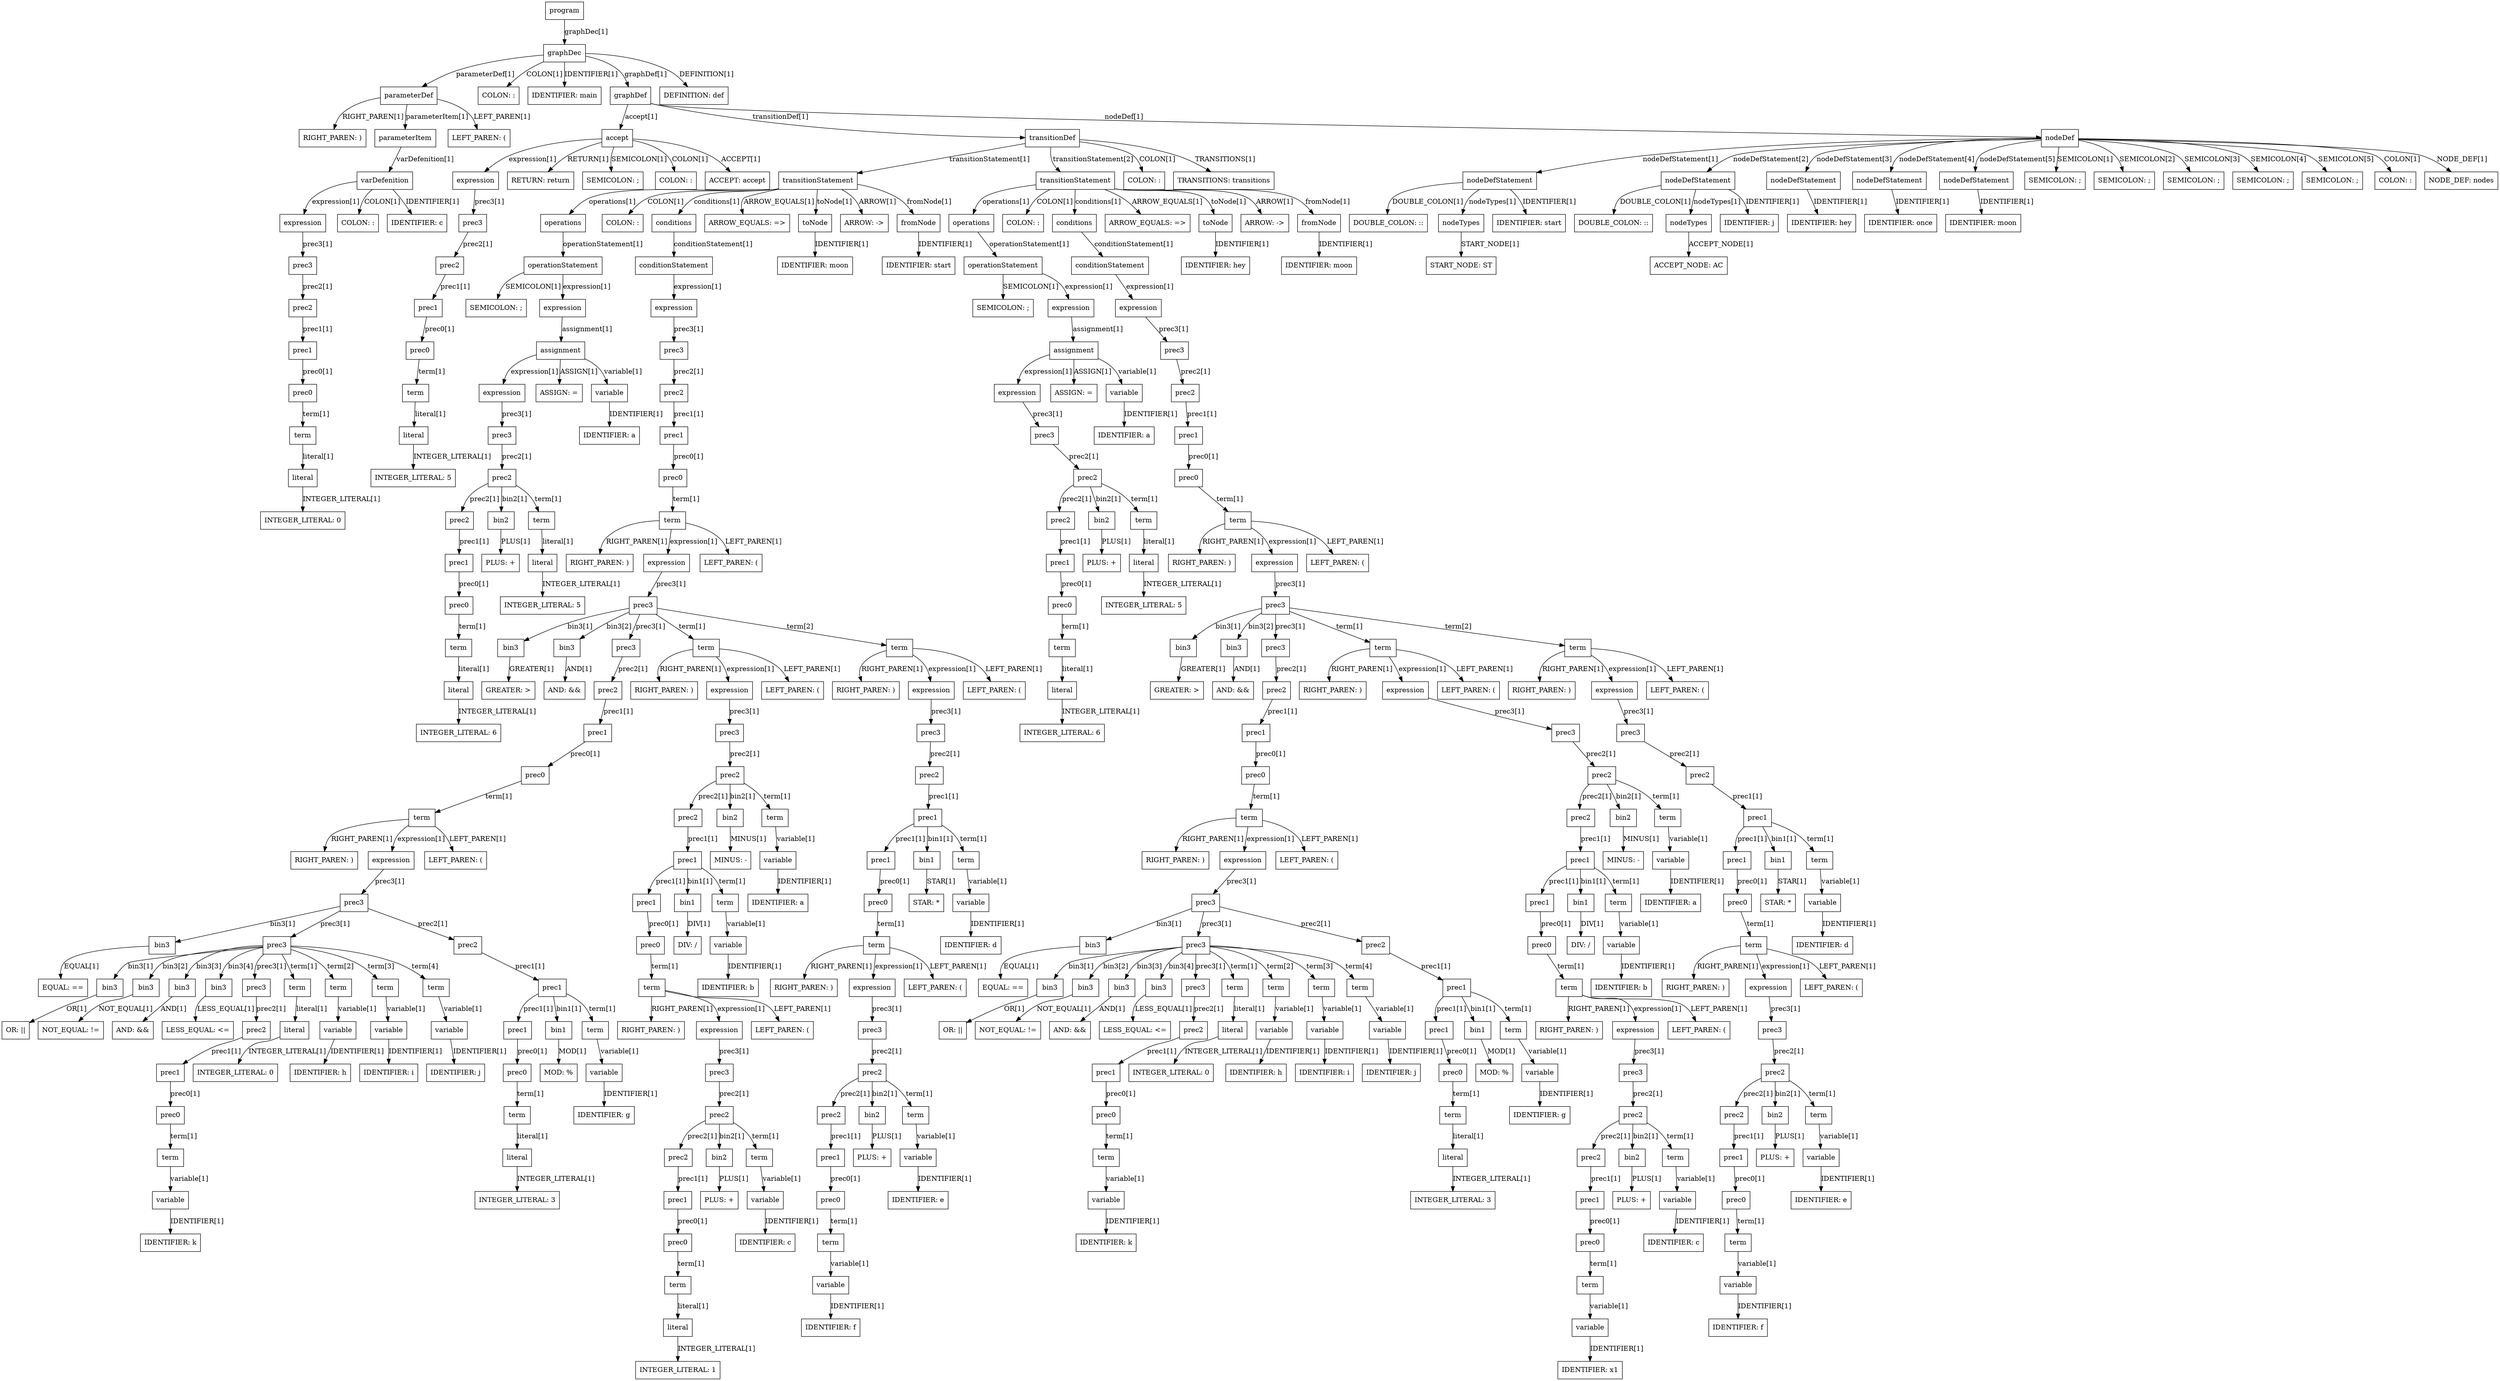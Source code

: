 digraph ParseTree {
    node [shape=box];
    node0 [label="program"];
    node1 [label="graphDec"];
    node0 -> node1 [label="graphDec[1]"];
    node2 [label="parameterDef"];
    node1 -> node2 [label="parameterDef[1]"];
    node3 [label="RIGHT_PAREN: )"];
    node2 -> node3 [label="RIGHT_PAREN[1]"];
    node4 [label="parameterItem"];
    node2 -> node4 [label="parameterItem[1]"];
    node5 [label="varDefenition"];
    node4 -> node5 [label="varDefenition[1]"];
    node6 [label="expression"];
    node5 -> node6 [label="expression[1]"];
    node7 [label="prec3"];
    node6 -> node7 [label="prec3[1]"];
    node8 [label="prec2"];
    node7 -> node8 [label="prec2[1]"];
    node9 [label="prec1"];
    node8 -> node9 [label="prec1[1]"];
    node10 [label="prec0"];
    node9 -> node10 [label="prec0[1]"];
    node11 [label="term"];
    node10 -> node11 [label="term[1]"];
    node12 [label="literal"];
    node11 -> node12 [label="literal[1]"];
    node13 [label="INTEGER_LITERAL: 0"];
    node12 -> node13 [label="INTEGER_LITERAL[1]"];
    node14 [label="COLON: :"];
    node5 -> node14 [label="COLON[1]"];
    node15 [label="IDENTIFIER: c"];
    node5 -> node15 [label="IDENTIFIER[1]"];
    node16 [label="LEFT_PAREN: ("];
    node2 -> node16 [label="LEFT_PAREN[1]"];
    node17 [label="COLON: :"];
    node1 -> node17 [label="COLON[1]"];
    node18 [label="IDENTIFIER: main"];
    node1 -> node18 [label="IDENTIFIER[1]"];
    node19 [label="graphDef"];
    node1 -> node19 [label="graphDef[1]"];
    node20 [label="accept"];
    node19 -> node20 [label="accept[1]"];
    node21 [label="expression"];
    node20 -> node21 [label="expression[1]"];
    node22 [label="prec3"];
    node21 -> node22 [label="prec3[1]"];
    node23 [label="prec2"];
    node22 -> node23 [label="prec2[1]"];
    node24 [label="prec1"];
    node23 -> node24 [label="prec1[1]"];
    node25 [label="prec0"];
    node24 -> node25 [label="prec0[1]"];
    node26 [label="term"];
    node25 -> node26 [label="term[1]"];
    node27 [label="literal"];
    node26 -> node27 [label="literal[1]"];
    node28 [label="INTEGER_LITERAL: 5"];
    node27 -> node28 [label="INTEGER_LITERAL[1]"];
    node29 [label="RETURN: return"];
    node20 -> node29 [label="RETURN[1]"];
    node30 [label="SEMICOLON: ;"];
    node20 -> node30 [label="SEMICOLON[1]"];
    node31 [label="COLON: :"];
    node20 -> node31 [label="COLON[1]"];
    node32 [label="ACCEPT: accept"];
    node20 -> node32 [label="ACCEPT[1]"];
    node33 [label="transitionDef"];
    node19 -> node33 [label="transitionDef[1]"];
    node34 [label="transitionStatement"];
    node33 -> node34 [label="transitionStatement[1]"];
    node35 [label="operations"];
    node34 -> node35 [label="operations[1]"];
    node36 [label="operationStatement"];
    node35 -> node36 [label="operationStatement[1]"];
    node37 [label="SEMICOLON: ;"];
    node36 -> node37 [label="SEMICOLON[1]"];
    node38 [label="expression"];
    node36 -> node38 [label="expression[1]"];
    node39 [label="assignment"];
    node38 -> node39 [label="assignment[1]"];
    node40 [label="expression"];
    node39 -> node40 [label="expression[1]"];
    node41 [label="prec3"];
    node40 -> node41 [label="prec3[1]"];
    node42 [label="prec2"];
    node41 -> node42 [label="prec2[1]"];
    node43 [label="prec2"];
    node42 -> node43 [label="prec2[1]"];
    node44 [label="prec1"];
    node43 -> node44 [label="prec1[1]"];
    node45 [label="prec0"];
    node44 -> node45 [label="prec0[1]"];
    node46 [label="term"];
    node45 -> node46 [label="term[1]"];
    node47 [label="literal"];
    node46 -> node47 [label="literal[1]"];
    node48 [label="INTEGER_LITERAL: 6"];
    node47 -> node48 [label="INTEGER_LITERAL[1]"];
    node49 [label="bin2"];
    node42 -> node49 [label="bin2[1]"];
    node50 [label="PLUS: +"];
    node49 -> node50 [label="PLUS[1]"];
    node51 [label="term"];
    node42 -> node51 [label="term[1]"];
    node52 [label="literal"];
    node51 -> node52 [label="literal[1]"];
    node53 [label="INTEGER_LITERAL: 5"];
    node52 -> node53 [label="INTEGER_LITERAL[1]"];
    node54 [label="ASSIGN: ="];
    node39 -> node54 [label="ASSIGN[1]"];
    node55 [label="variable"];
    node39 -> node55 [label="variable[1]"];
    node56 [label="IDENTIFIER: a"];
    node55 -> node56 [label="IDENTIFIER[1]"];
    node57 [label="COLON: :"];
    node34 -> node57 [label="COLON[1]"];
    node58 [label="conditions"];
    node34 -> node58 [label="conditions[1]"];
    node59 [label="conditionStatement"];
    node58 -> node59 [label="conditionStatement[1]"];
    node60 [label="expression"];
    node59 -> node60 [label="expression[1]"];
    node61 [label="prec3"];
    node60 -> node61 [label="prec3[1]"];
    node62 [label="prec2"];
    node61 -> node62 [label="prec2[1]"];
    node63 [label="prec1"];
    node62 -> node63 [label="prec1[1]"];
    node64 [label="prec0"];
    node63 -> node64 [label="prec0[1]"];
    node65 [label="term"];
    node64 -> node65 [label="term[1]"];
    node66 [label="RIGHT_PAREN: )"];
    node65 -> node66 [label="RIGHT_PAREN[1]"];
    node67 [label="expression"];
    node65 -> node67 [label="expression[1]"];
    node68 [label="prec3"];
    node67 -> node68 [label="prec3[1]"];
    node69 [label="bin3"];
    node68 -> node69 [label="bin3[1]"];
    node70 [label="GREATER: >"];
    node69 -> node70 [label="GREATER[1]"];
    node71 [label="bin3"];
    node68 -> node71 [label="bin3[2]"];
    node72 [label="AND: &&"];
    node71 -> node72 [label="AND[1]"];
    node73 [label="prec3"];
    node68 -> node73 [label="prec3[1]"];
    node74 [label="prec2"];
    node73 -> node74 [label="prec2[1]"];
    node75 [label="prec1"];
    node74 -> node75 [label="prec1[1]"];
    node76 [label="prec0"];
    node75 -> node76 [label="prec0[1]"];
    node77 [label="term"];
    node76 -> node77 [label="term[1]"];
    node78 [label="RIGHT_PAREN: )"];
    node77 -> node78 [label="RIGHT_PAREN[1]"];
    node79 [label="expression"];
    node77 -> node79 [label="expression[1]"];
    node80 [label="prec3"];
    node79 -> node80 [label="prec3[1]"];
    node81 [label="bin3"];
    node80 -> node81 [label="bin3[1]"];
    node82 [label="EQUAL: =="];
    node81 -> node82 [label="EQUAL[1]"];
    node83 [label="prec3"];
    node80 -> node83 [label="prec3[1]"];
    node84 [label="bin3"];
    node83 -> node84 [label="bin3[1]"];
    node85 [label="OR: ||"];
    node84 -> node85 [label="OR[1]"];
    node86 [label="bin3"];
    node83 -> node86 [label="bin3[2]"];
    node87 [label="NOT_EQUAL: !="];
    node86 -> node87 [label="NOT_EQUAL[1]"];
    node88 [label="bin3"];
    node83 -> node88 [label="bin3[3]"];
    node89 [label="AND: &&"];
    node88 -> node89 [label="AND[1]"];
    node90 [label="bin3"];
    node83 -> node90 [label="bin3[4]"];
    node91 [label="LESS_EQUAL: <="];
    node90 -> node91 [label="LESS_EQUAL[1]"];
    node92 [label="prec3"];
    node83 -> node92 [label="prec3[1]"];
    node93 [label="prec2"];
    node92 -> node93 [label="prec2[1]"];
    node94 [label="prec1"];
    node93 -> node94 [label="prec1[1]"];
    node95 [label="prec0"];
    node94 -> node95 [label="prec0[1]"];
    node96 [label="term"];
    node95 -> node96 [label="term[1]"];
    node97 [label="variable"];
    node96 -> node97 [label="variable[1]"];
    node98 [label="IDENTIFIER: k"];
    node97 -> node98 [label="IDENTIFIER[1]"];
    node99 [label="term"];
    node83 -> node99 [label="term[1]"];
    node100 [label="literal"];
    node99 -> node100 [label="literal[1]"];
    node101 [label="INTEGER_LITERAL: 0"];
    node100 -> node101 [label="INTEGER_LITERAL[1]"];
    node102 [label="term"];
    node83 -> node102 [label="term[2]"];
    node103 [label="variable"];
    node102 -> node103 [label="variable[1]"];
    node104 [label="IDENTIFIER: h"];
    node103 -> node104 [label="IDENTIFIER[1]"];
    node105 [label="term"];
    node83 -> node105 [label="term[3]"];
    node106 [label="variable"];
    node105 -> node106 [label="variable[1]"];
    node107 [label="IDENTIFIER: i"];
    node106 -> node107 [label="IDENTIFIER[1]"];
    node108 [label="term"];
    node83 -> node108 [label="term[4]"];
    node109 [label="variable"];
    node108 -> node109 [label="variable[1]"];
    node110 [label="IDENTIFIER: j"];
    node109 -> node110 [label="IDENTIFIER[1]"];
    node111 [label="prec2"];
    node80 -> node111 [label="prec2[1]"];
    node112 [label="prec1"];
    node111 -> node112 [label="prec1[1]"];
    node113 [label="prec1"];
    node112 -> node113 [label="prec1[1]"];
    node114 [label="prec0"];
    node113 -> node114 [label="prec0[1]"];
    node115 [label="term"];
    node114 -> node115 [label="term[1]"];
    node116 [label="literal"];
    node115 -> node116 [label="literal[1]"];
    node117 [label="INTEGER_LITERAL: 3"];
    node116 -> node117 [label="INTEGER_LITERAL[1]"];
    node118 [label="bin1"];
    node112 -> node118 [label="bin1[1]"];
    node119 [label="MOD: %"];
    node118 -> node119 [label="MOD[1]"];
    node120 [label="term"];
    node112 -> node120 [label="term[1]"];
    node121 [label="variable"];
    node120 -> node121 [label="variable[1]"];
    node122 [label="IDENTIFIER: g"];
    node121 -> node122 [label="IDENTIFIER[1]"];
    node123 [label="LEFT_PAREN: ("];
    node77 -> node123 [label="LEFT_PAREN[1]"];
    node124 [label="term"];
    node68 -> node124 [label="term[1]"];
    node125 [label="RIGHT_PAREN: )"];
    node124 -> node125 [label="RIGHT_PAREN[1]"];
    node126 [label="expression"];
    node124 -> node126 [label="expression[1]"];
    node127 [label="prec3"];
    node126 -> node127 [label="prec3[1]"];
    node128 [label="prec2"];
    node127 -> node128 [label="prec2[1]"];
    node129 [label="prec2"];
    node128 -> node129 [label="prec2[1]"];
    node130 [label="prec1"];
    node129 -> node130 [label="prec1[1]"];
    node131 [label="prec1"];
    node130 -> node131 [label="prec1[1]"];
    node132 [label="prec0"];
    node131 -> node132 [label="prec0[1]"];
    node133 [label="term"];
    node132 -> node133 [label="term[1]"];
    node134 [label="RIGHT_PAREN: )"];
    node133 -> node134 [label="RIGHT_PAREN[1]"];
    node135 [label="expression"];
    node133 -> node135 [label="expression[1]"];
    node136 [label="prec3"];
    node135 -> node136 [label="prec3[1]"];
    node137 [label="prec2"];
    node136 -> node137 [label="prec2[1]"];
    node138 [label="prec2"];
    node137 -> node138 [label="prec2[1]"];
    node139 [label="prec1"];
    node138 -> node139 [label="prec1[1]"];
    node140 [label="prec0"];
    node139 -> node140 [label="prec0[1]"];
    node141 [label="term"];
    node140 -> node141 [label="term[1]"];
    node142 [label="literal"];
    node141 -> node142 [label="literal[1]"];
    node143 [label="INTEGER_LITERAL: 1"];
    node142 -> node143 [label="INTEGER_LITERAL[1]"];
    node144 [label="bin2"];
    node137 -> node144 [label="bin2[1]"];
    node145 [label="PLUS: +"];
    node144 -> node145 [label="PLUS[1]"];
    node146 [label="term"];
    node137 -> node146 [label="term[1]"];
    node147 [label="variable"];
    node146 -> node147 [label="variable[1]"];
    node148 [label="IDENTIFIER: c"];
    node147 -> node148 [label="IDENTIFIER[1]"];
    node149 [label="LEFT_PAREN: ("];
    node133 -> node149 [label="LEFT_PAREN[1]"];
    node150 [label="bin1"];
    node130 -> node150 [label="bin1[1]"];
    node151 [label="DIV: /"];
    node150 -> node151 [label="DIV[1]"];
    node152 [label="term"];
    node130 -> node152 [label="term[1]"];
    node153 [label="variable"];
    node152 -> node153 [label="variable[1]"];
    node154 [label="IDENTIFIER: b"];
    node153 -> node154 [label="IDENTIFIER[1]"];
    node155 [label="bin2"];
    node128 -> node155 [label="bin2[1]"];
    node156 [label="MINUS: -"];
    node155 -> node156 [label="MINUS[1]"];
    node157 [label="term"];
    node128 -> node157 [label="term[1]"];
    node158 [label="variable"];
    node157 -> node158 [label="variable[1]"];
    node159 [label="IDENTIFIER: a"];
    node158 -> node159 [label="IDENTIFIER[1]"];
    node160 [label="LEFT_PAREN: ("];
    node124 -> node160 [label="LEFT_PAREN[1]"];
    node161 [label="term"];
    node68 -> node161 [label="term[2]"];
    node162 [label="RIGHT_PAREN: )"];
    node161 -> node162 [label="RIGHT_PAREN[1]"];
    node163 [label="expression"];
    node161 -> node163 [label="expression[1]"];
    node164 [label="prec3"];
    node163 -> node164 [label="prec3[1]"];
    node165 [label="prec2"];
    node164 -> node165 [label="prec2[1]"];
    node166 [label="prec1"];
    node165 -> node166 [label="prec1[1]"];
    node167 [label="prec1"];
    node166 -> node167 [label="prec1[1]"];
    node168 [label="prec0"];
    node167 -> node168 [label="prec0[1]"];
    node169 [label="term"];
    node168 -> node169 [label="term[1]"];
    node170 [label="RIGHT_PAREN: )"];
    node169 -> node170 [label="RIGHT_PAREN[1]"];
    node171 [label="expression"];
    node169 -> node171 [label="expression[1]"];
    node172 [label="prec3"];
    node171 -> node172 [label="prec3[1]"];
    node173 [label="prec2"];
    node172 -> node173 [label="prec2[1]"];
    node174 [label="prec2"];
    node173 -> node174 [label="prec2[1]"];
    node175 [label="prec1"];
    node174 -> node175 [label="prec1[1]"];
    node176 [label="prec0"];
    node175 -> node176 [label="prec0[1]"];
    node177 [label="term"];
    node176 -> node177 [label="term[1]"];
    node178 [label="variable"];
    node177 -> node178 [label="variable[1]"];
    node179 [label="IDENTIFIER: f"];
    node178 -> node179 [label="IDENTIFIER[1]"];
    node180 [label="bin2"];
    node173 -> node180 [label="bin2[1]"];
    node181 [label="PLUS: +"];
    node180 -> node181 [label="PLUS[1]"];
    node182 [label="term"];
    node173 -> node182 [label="term[1]"];
    node183 [label="variable"];
    node182 -> node183 [label="variable[1]"];
    node184 [label="IDENTIFIER: e"];
    node183 -> node184 [label="IDENTIFIER[1]"];
    node185 [label="LEFT_PAREN: ("];
    node169 -> node185 [label="LEFT_PAREN[1]"];
    node186 [label="bin1"];
    node166 -> node186 [label="bin1[1]"];
    node187 [label="STAR: *"];
    node186 -> node187 [label="STAR[1]"];
    node188 [label="term"];
    node166 -> node188 [label="term[1]"];
    node189 [label="variable"];
    node188 -> node189 [label="variable[1]"];
    node190 [label="IDENTIFIER: d"];
    node189 -> node190 [label="IDENTIFIER[1]"];
    node191 [label="LEFT_PAREN: ("];
    node161 -> node191 [label="LEFT_PAREN[1]"];
    node192 [label="LEFT_PAREN: ("];
    node65 -> node192 [label="LEFT_PAREN[1]"];
    node193 [label="ARROW_EQUALS: =>"];
    node34 -> node193 [label="ARROW_EQUALS[1]"];
    node194 [label="toNode"];
    node34 -> node194 [label="toNode[1]"];
    node195 [label="IDENTIFIER: moon"];
    node194 -> node195 [label="IDENTIFIER[1]"];
    node196 [label="ARROW: ->"];
    node34 -> node196 [label="ARROW[1]"];
    node197 [label="fromNode"];
    node34 -> node197 [label="fromNode[1]"];
    node198 [label="IDENTIFIER: start"];
    node197 -> node198 [label="IDENTIFIER[1]"];
    node199 [label="transitionStatement"];
    node33 -> node199 [label="transitionStatement[2]"];
    node200 [label="operations"];
    node199 -> node200 [label="operations[1]"];
    node201 [label="operationStatement"];
    node200 -> node201 [label="operationStatement[1]"];
    node202 [label="SEMICOLON: ;"];
    node201 -> node202 [label="SEMICOLON[1]"];
    node203 [label="expression"];
    node201 -> node203 [label="expression[1]"];
    node204 [label="assignment"];
    node203 -> node204 [label="assignment[1]"];
    node205 [label="expression"];
    node204 -> node205 [label="expression[1]"];
    node206 [label="prec3"];
    node205 -> node206 [label="prec3[1]"];
    node207 [label="prec2"];
    node206 -> node207 [label="prec2[1]"];
    node208 [label="prec2"];
    node207 -> node208 [label="prec2[1]"];
    node209 [label="prec1"];
    node208 -> node209 [label="prec1[1]"];
    node210 [label="prec0"];
    node209 -> node210 [label="prec0[1]"];
    node211 [label="term"];
    node210 -> node211 [label="term[1]"];
    node212 [label="literal"];
    node211 -> node212 [label="literal[1]"];
    node213 [label="INTEGER_LITERAL: 6"];
    node212 -> node213 [label="INTEGER_LITERAL[1]"];
    node214 [label="bin2"];
    node207 -> node214 [label="bin2[1]"];
    node215 [label="PLUS: +"];
    node214 -> node215 [label="PLUS[1]"];
    node216 [label="term"];
    node207 -> node216 [label="term[1]"];
    node217 [label="literal"];
    node216 -> node217 [label="literal[1]"];
    node218 [label="INTEGER_LITERAL: 5"];
    node217 -> node218 [label="INTEGER_LITERAL[1]"];
    node219 [label="ASSIGN: ="];
    node204 -> node219 [label="ASSIGN[1]"];
    node220 [label="variable"];
    node204 -> node220 [label="variable[1]"];
    node221 [label="IDENTIFIER: a"];
    node220 -> node221 [label="IDENTIFIER[1]"];
    node222 [label="COLON: :"];
    node199 -> node222 [label="COLON[1]"];
    node223 [label="conditions"];
    node199 -> node223 [label="conditions[1]"];
    node224 [label="conditionStatement"];
    node223 -> node224 [label="conditionStatement[1]"];
    node225 [label="expression"];
    node224 -> node225 [label="expression[1]"];
    node226 [label="prec3"];
    node225 -> node226 [label="prec3[1]"];
    node227 [label="prec2"];
    node226 -> node227 [label="prec2[1]"];
    node228 [label="prec1"];
    node227 -> node228 [label="prec1[1]"];
    node229 [label="prec0"];
    node228 -> node229 [label="prec0[1]"];
    node230 [label="term"];
    node229 -> node230 [label="term[1]"];
    node231 [label="RIGHT_PAREN: )"];
    node230 -> node231 [label="RIGHT_PAREN[1]"];
    node232 [label="expression"];
    node230 -> node232 [label="expression[1]"];
    node233 [label="prec3"];
    node232 -> node233 [label="prec3[1]"];
    node234 [label="bin3"];
    node233 -> node234 [label="bin3[1]"];
    node235 [label="GREATER: >"];
    node234 -> node235 [label="GREATER[1]"];
    node236 [label="bin3"];
    node233 -> node236 [label="bin3[2]"];
    node237 [label="AND: &&"];
    node236 -> node237 [label="AND[1]"];
    node238 [label="prec3"];
    node233 -> node238 [label="prec3[1]"];
    node239 [label="prec2"];
    node238 -> node239 [label="prec2[1]"];
    node240 [label="prec1"];
    node239 -> node240 [label="prec1[1]"];
    node241 [label="prec0"];
    node240 -> node241 [label="prec0[1]"];
    node242 [label="term"];
    node241 -> node242 [label="term[1]"];
    node243 [label="RIGHT_PAREN: )"];
    node242 -> node243 [label="RIGHT_PAREN[1]"];
    node244 [label="expression"];
    node242 -> node244 [label="expression[1]"];
    node245 [label="prec3"];
    node244 -> node245 [label="prec3[1]"];
    node246 [label="bin3"];
    node245 -> node246 [label="bin3[1]"];
    node247 [label="EQUAL: =="];
    node246 -> node247 [label="EQUAL[1]"];
    node248 [label="prec3"];
    node245 -> node248 [label="prec3[1]"];
    node249 [label="bin3"];
    node248 -> node249 [label="bin3[1]"];
    node250 [label="OR: ||"];
    node249 -> node250 [label="OR[1]"];
    node251 [label="bin3"];
    node248 -> node251 [label="bin3[2]"];
    node252 [label="NOT_EQUAL: !="];
    node251 -> node252 [label="NOT_EQUAL[1]"];
    node253 [label="bin3"];
    node248 -> node253 [label="bin3[3]"];
    node254 [label="AND: &&"];
    node253 -> node254 [label="AND[1]"];
    node255 [label="bin3"];
    node248 -> node255 [label="bin3[4]"];
    node256 [label="LESS_EQUAL: <="];
    node255 -> node256 [label="LESS_EQUAL[1]"];
    node257 [label="prec3"];
    node248 -> node257 [label="prec3[1]"];
    node258 [label="prec2"];
    node257 -> node258 [label="prec2[1]"];
    node259 [label="prec1"];
    node258 -> node259 [label="prec1[1]"];
    node260 [label="prec0"];
    node259 -> node260 [label="prec0[1]"];
    node261 [label="term"];
    node260 -> node261 [label="term[1]"];
    node262 [label="variable"];
    node261 -> node262 [label="variable[1]"];
    node263 [label="IDENTIFIER: k"];
    node262 -> node263 [label="IDENTIFIER[1]"];
    node264 [label="term"];
    node248 -> node264 [label="term[1]"];
    node265 [label="literal"];
    node264 -> node265 [label="literal[1]"];
    node266 [label="INTEGER_LITERAL: 0"];
    node265 -> node266 [label="INTEGER_LITERAL[1]"];
    node267 [label="term"];
    node248 -> node267 [label="term[2]"];
    node268 [label="variable"];
    node267 -> node268 [label="variable[1]"];
    node269 [label="IDENTIFIER: h"];
    node268 -> node269 [label="IDENTIFIER[1]"];
    node270 [label="term"];
    node248 -> node270 [label="term[3]"];
    node271 [label="variable"];
    node270 -> node271 [label="variable[1]"];
    node272 [label="IDENTIFIER: i"];
    node271 -> node272 [label="IDENTIFIER[1]"];
    node273 [label="term"];
    node248 -> node273 [label="term[4]"];
    node274 [label="variable"];
    node273 -> node274 [label="variable[1]"];
    node275 [label="IDENTIFIER: j"];
    node274 -> node275 [label="IDENTIFIER[1]"];
    node276 [label="prec2"];
    node245 -> node276 [label="prec2[1]"];
    node277 [label="prec1"];
    node276 -> node277 [label="prec1[1]"];
    node278 [label="prec1"];
    node277 -> node278 [label="prec1[1]"];
    node279 [label="prec0"];
    node278 -> node279 [label="prec0[1]"];
    node280 [label="term"];
    node279 -> node280 [label="term[1]"];
    node281 [label="literal"];
    node280 -> node281 [label="literal[1]"];
    node282 [label="INTEGER_LITERAL: 3"];
    node281 -> node282 [label="INTEGER_LITERAL[1]"];
    node283 [label="bin1"];
    node277 -> node283 [label="bin1[1]"];
    node284 [label="MOD: %"];
    node283 -> node284 [label="MOD[1]"];
    node285 [label="term"];
    node277 -> node285 [label="term[1]"];
    node286 [label="variable"];
    node285 -> node286 [label="variable[1]"];
    node287 [label="IDENTIFIER: g"];
    node286 -> node287 [label="IDENTIFIER[1]"];
    node288 [label="LEFT_PAREN: ("];
    node242 -> node288 [label="LEFT_PAREN[1]"];
    node289 [label="term"];
    node233 -> node289 [label="term[1]"];
    node290 [label="RIGHT_PAREN: )"];
    node289 -> node290 [label="RIGHT_PAREN[1]"];
    node291 [label="expression"];
    node289 -> node291 [label="expression[1]"];
    node292 [label="prec3"];
    node291 -> node292 [label="prec3[1]"];
    node293 [label="prec2"];
    node292 -> node293 [label="prec2[1]"];
    node294 [label="prec2"];
    node293 -> node294 [label="prec2[1]"];
    node295 [label="prec1"];
    node294 -> node295 [label="prec1[1]"];
    node296 [label="prec1"];
    node295 -> node296 [label="prec1[1]"];
    node297 [label="prec0"];
    node296 -> node297 [label="prec0[1]"];
    node298 [label="term"];
    node297 -> node298 [label="term[1]"];
    node299 [label="RIGHT_PAREN: )"];
    node298 -> node299 [label="RIGHT_PAREN[1]"];
    node300 [label="expression"];
    node298 -> node300 [label="expression[1]"];
    node301 [label="prec3"];
    node300 -> node301 [label="prec3[1]"];
    node302 [label="prec2"];
    node301 -> node302 [label="prec2[1]"];
    node303 [label="prec2"];
    node302 -> node303 [label="prec2[1]"];
    node304 [label="prec1"];
    node303 -> node304 [label="prec1[1]"];
    node305 [label="prec0"];
    node304 -> node305 [label="prec0[1]"];
    node306 [label="term"];
    node305 -> node306 [label="term[1]"];
    node307 [label="variable"];
    node306 -> node307 [label="variable[1]"];
    node308 [label="IDENTIFIER: x1"];
    node307 -> node308 [label="IDENTIFIER[1]"];
    node309 [label="bin2"];
    node302 -> node309 [label="bin2[1]"];
    node310 [label="PLUS: +"];
    node309 -> node310 [label="PLUS[1]"];
    node311 [label="term"];
    node302 -> node311 [label="term[1]"];
    node312 [label="variable"];
    node311 -> node312 [label="variable[1]"];
    node313 [label="IDENTIFIER: c"];
    node312 -> node313 [label="IDENTIFIER[1]"];
    node314 [label="LEFT_PAREN: ("];
    node298 -> node314 [label="LEFT_PAREN[1]"];
    node315 [label="bin1"];
    node295 -> node315 [label="bin1[1]"];
    node316 [label="DIV: /"];
    node315 -> node316 [label="DIV[1]"];
    node317 [label="term"];
    node295 -> node317 [label="term[1]"];
    node318 [label="variable"];
    node317 -> node318 [label="variable[1]"];
    node319 [label="IDENTIFIER: b"];
    node318 -> node319 [label="IDENTIFIER[1]"];
    node320 [label="bin2"];
    node293 -> node320 [label="bin2[1]"];
    node321 [label="MINUS: -"];
    node320 -> node321 [label="MINUS[1]"];
    node322 [label="term"];
    node293 -> node322 [label="term[1]"];
    node323 [label="variable"];
    node322 -> node323 [label="variable[1]"];
    node324 [label="IDENTIFIER: a"];
    node323 -> node324 [label="IDENTIFIER[1]"];
    node325 [label="LEFT_PAREN: ("];
    node289 -> node325 [label="LEFT_PAREN[1]"];
    node326 [label="term"];
    node233 -> node326 [label="term[2]"];
    node327 [label="RIGHT_PAREN: )"];
    node326 -> node327 [label="RIGHT_PAREN[1]"];
    node328 [label="expression"];
    node326 -> node328 [label="expression[1]"];
    node329 [label="prec3"];
    node328 -> node329 [label="prec3[1]"];
    node330 [label="prec2"];
    node329 -> node330 [label="prec2[1]"];
    node331 [label="prec1"];
    node330 -> node331 [label="prec1[1]"];
    node332 [label="prec1"];
    node331 -> node332 [label="prec1[1]"];
    node333 [label="prec0"];
    node332 -> node333 [label="prec0[1]"];
    node334 [label="term"];
    node333 -> node334 [label="term[1]"];
    node335 [label="RIGHT_PAREN: )"];
    node334 -> node335 [label="RIGHT_PAREN[1]"];
    node336 [label="expression"];
    node334 -> node336 [label="expression[1]"];
    node337 [label="prec3"];
    node336 -> node337 [label="prec3[1]"];
    node338 [label="prec2"];
    node337 -> node338 [label="prec2[1]"];
    node339 [label="prec2"];
    node338 -> node339 [label="prec2[1]"];
    node340 [label="prec1"];
    node339 -> node340 [label="prec1[1]"];
    node341 [label="prec0"];
    node340 -> node341 [label="prec0[1]"];
    node342 [label="term"];
    node341 -> node342 [label="term[1]"];
    node343 [label="variable"];
    node342 -> node343 [label="variable[1]"];
    node344 [label="IDENTIFIER: f"];
    node343 -> node344 [label="IDENTIFIER[1]"];
    node345 [label="bin2"];
    node338 -> node345 [label="bin2[1]"];
    node346 [label="PLUS: +"];
    node345 -> node346 [label="PLUS[1]"];
    node347 [label="term"];
    node338 -> node347 [label="term[1]"];
    node348 [label="variable"];
    node347 -> node348 [label="variable[1]"];
    node349 [label="IDENTIFIER: e"];
    node348 -> node349 [label="IDENTIFIER[1]"];
    node350 [label="LEFT_PAREN: ("];
    node334 -> node350 [label="LEFT_PAREN[1]"];
    node351 [label="bin1"];
    node331 -> node351 [label="bin1[1]"];
    node352 [label="STAR: *"];
    node351 -> node352 [label="STAR[1]"];
    node353 [label="term"];
    node331 -> node353 [label="term[1]"];
    node354 [label="variable"];
    node353 -> node354 [label="variable[1]"];
    node355 [label="IDENTIFIER: d"];
    node354 -> node355 [label="IDENTIFIER[1]"];
    node356 [label="LEFT_PAREN: ("];
    node326 -> node356 [label="LEFT_PAREN[1]"];
    node357 [label="LEFT_PAREN: ("];
    node230 -> node357 [label="LEFT_PAREN[1]"];
    node358 [label="ARROW_EQUALS: =>"];
    node199 -> node358 [label="ARROW_EQUALS[1]"];
    node359 [label="toNode"];
    node199 -> node359 [label="toNode[1]"];
    node360 [label="IDENTIFIER: hey"];
    node359 -> node360 [label="IDENTIFIER[1]"];
    node361 [label="ARROW: ->"];
    node199 -> node361 [label="ARROW[1]"];
    node362 [label="fromNode"];
    node199 -> node362 [label="fromNode[1]"];
    node363 [label="IDENTIFIER: moon"];
    node362 -> node363 [label="IDENTIFIER[1]"];
    node364 [label="COLON: :"];
    node33 -> node364 [label="COLON[1]"];
    node365 [label="TRANSITIONS: transitions"];
    node33 -> node365 [label="TRANSITIONS[1]"];
    node366 [label="nodeDef"];
    node19 -> node366 [label="nodeDef[1]"];
    node367 [label="nodeDefStatement"];
    node366 -> node367 [label="nodeDefStatement[1]"];
    node368 [label="DOUBLE_COLON: ::"];
    node367 -> node368 [label="DOUBLE_COLON[1]"];
    node369 [label="nodeTypes"];
    node367 -> node369 [label="nodeTypes[1]"];
    node370 [label="START_NODE: ST"];
    node369 -> node370 [label="START_NODE[1]"];
    node371 [label="IDENTIFIER: start"];
    node367 -> node371 [label="IDENTIFIER[1]"];
    node372 [label="nodeDefStatement"];
    node366 -> node372 [label="nodeDefStatement[2]"];
    node373 [label="DOUBLE_COLON: ::"];
    node372 -> node373 [label="DOUBLE_COLON[1]"];
    node374 [label="nodeTypes"];
    node372 -> node374 [label="nodeTypes[1]"];
    node375 [label="ACCEPT_NODE: AC"];
    node374 -> node375 [label="ACCEPT_NODE[1]"];
    node376 [label="IDENTIFIER: j"];
    node372 -> node376 [label="IDENTIFIER[1]"];
    node377 [label="nodeDefStatement"];
    node366 -> node377 [label="nodeDefStatement[3]"];
    node378 [label="IDENTIFIER: hey"];
    node377 -> node378 [label="IDENTIFIER[1]"];
    node379 [label="nodeDefStatement"];
    node366 -> node379 [label="nodeDefStatement[4]"];
    node380 [label="IDENTIFIER: once"];
    node379 -> node380 [label="IDENTIFIER[1]"];
    node381 [label="nodeDefStatement"];
    node366 -> node381 [label="nodeDefStatement[5]"];
    node382 [label="IDENTIFIER: moon"];
    node381 -> node382 [label="IDENTIFIER[1]"];
    node383 [label="SEMICOLON: ;"];
    node366 -> node383 [label="SEMICOLON[1]"];
    node384 [label="SEMICOLON: ;"];
    node366 -> node384 [label="SEMICOLON[2]"];
    node385 [label="SEMICOLON: ;"];
    node366 -> node385 [label="SEMICOLON[3]"];
    node386 [label="SEMICOLON: ;"];
    node366 -> node386 [label="SEMICOLON[4]"];
    node387 [label="SEMICOLON: ;"];
    node366 -> node387 [label="SEMICOLON[5]"];
    node388 [label="COLON: :"];
    node366 -> node388 [label="COLON[1]"];
    node389 [label="NODE_DEF: nodes"];
    node366 -> node389 [label="NODE_DEF[1]"];
    node390 [label="DEFINITION: def"];
    node1 -> node390 [label="DEFINITION[1]"];
}
